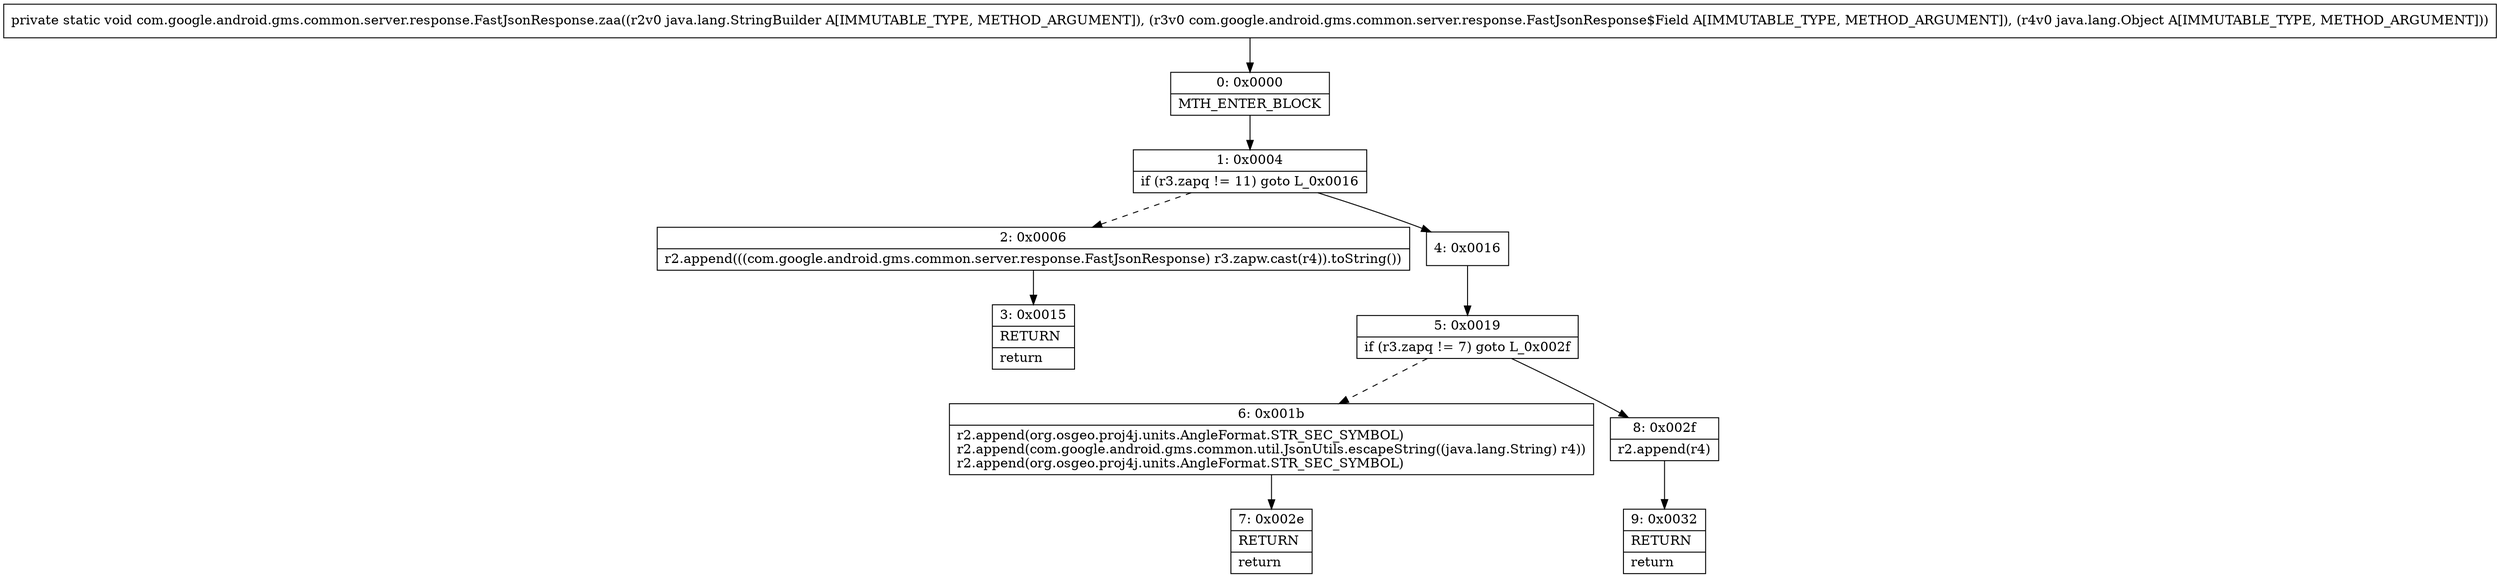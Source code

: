 digraph "CFG forcom.google.android.gms.common.server.response.FastJsonResponse.zaa(Ljava\/lang\/StringBuilder;Lcom\/google\/android\/gms\/common\/server\/response\/FastJsonResponse$Field;Ljava\/lang\/Object;)V" {
Node_0 [shape=record,label="{0\:\ 0x0000|MTH_ENTER_BLOCK\l}"];
Node_1 [shape=record,label="{1\:\ 0x0004|if (r3.zapq != 11) goto L_0x0016\l}"];
Node_2 [shape=record,label="{2\:\ 0x0006|r2.append(((com.google.android.gms.common.server.response.FastJsonResponse) r3.zapw.cast(r4)).toString())\l}"];
Node_3 [shape=record,label="{3\:\ 0x0015|RETURN\l|return\l}"];
Node_4 [shape=record,label="{4\:\ 0x0016}"];
Node_5 [shape=record,label="{5\:\ 0x0019|if (r3.zapq != 7) goto L_0x002f\l}"];
Node_6 [shape=record,label="{6\:\ 0x001b|r2.append(org.osgeo.proj4j.units.AngleFormat.STR_SEC_SYMBOL)\lr2.append(com.google.android.gms.common.util.JsonUtils.escapeString((java.lang.String) r4))\lr2.append(org.osgeo.proj4j.units.AngleFormat.STR_SEC_SYMBOL)\l}"];
Node_7 [shape=record,label="{7\:\ 0x002e|RETURN\l|return\l}"];
Node_8 [shape=record,label="{8\:\ 0x002f|r2.append(r4)\l}"];
Node_9 [shape=record,label="{9\:\ 0x0032|RETURN\l|return\l}"];
MethodNode[shape=record,label="{private static void com.google.android.gms.common.server.response.FastJsonResponse.zaa((r2v0 java.lang.StringBuilder A[IMMUTABLE_TYPE, METHOD_ARGUMENT]), (r3v0 com.google.android.gms.common.server.response.FastJsonResponse$Field A[IMMUTABLE_TYPE, METHOD_ARGUMENT]), (r4v0 java.lang.Object A[IMMUTABLE_TYPE, METHOD_ARGUMENT])) }"];
MethodNode -> Node_0;
Node_0 -> Node_1;
Node_1 -> Node_2[style=dashed];
Node_1 -> Node_4;
Node_2 -> Node_3;
Node_4 -> Node_5;
Node_5 -> Node_6[style=dashed];
Node_5 -> Node_8;
Node_6 -> Node_7;
Node_8 -> Node_9;
}

